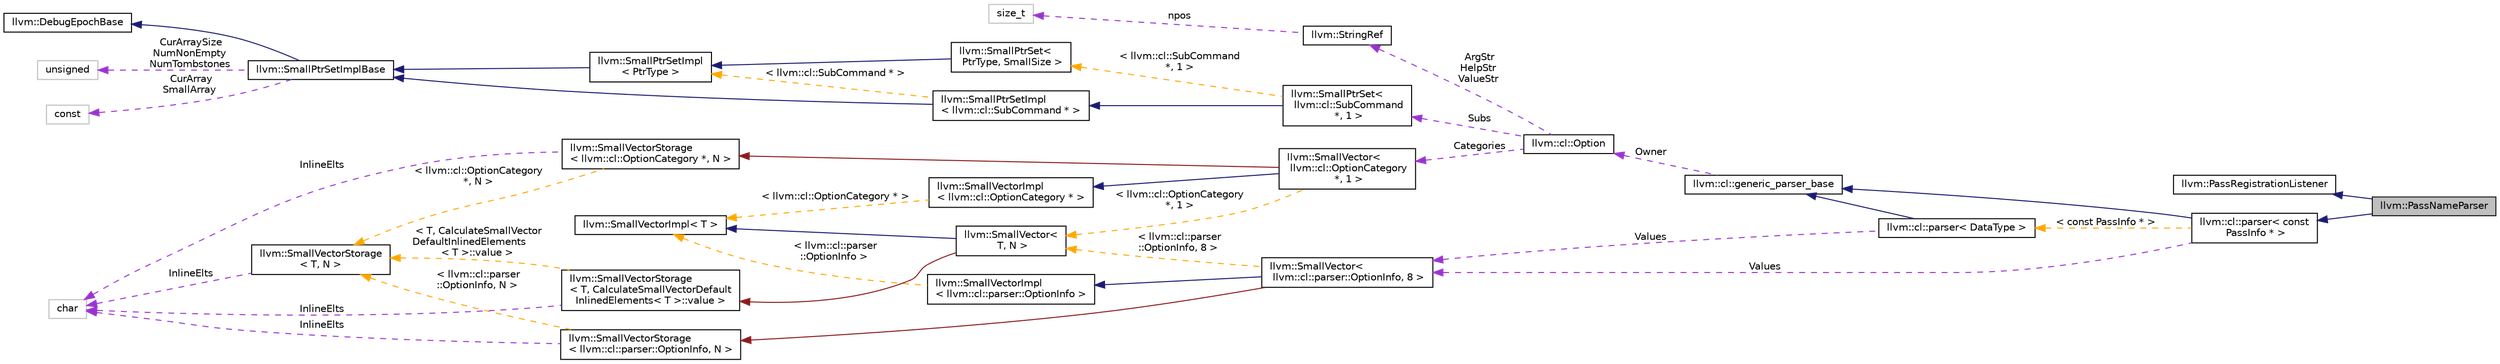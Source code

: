 digraph "llvm::PassNameParser"
{
 // LATEX_PDF_SIZE
  bgcolor="transparent";
  edge [fontname="Helvetica",fontsize="10",labelfontname="Helvetica",labelfontsize="10"];
  node [fontname="Helvetica",fontsize="10",shape=record];
  rankdir="LR";
  Node1 [label="llvm::PassNameParser",height=0.2,width=0.4,color="black", fillcolor="grey75", style="filled", fontcolor="black",tooltip=" "];
  Node2 -> Node1 [dir="back",color="midnightblue",fontsize="10",style="solid",fontname="Helvetica"];
  Node2 [label="llvm::PassRegistrationListener",height=0.2,width=0.4,color="black",URL="$structllvm_1_1PassRegistrationListener.html",tooltip="PassRegistrationListener class - This class is meant to be derived from by clients that are intereste..."];
  Node3 -> Node1 [dir="back",color="midnightblue",fontsize="10",style="solid",fontname="Helvetica"];
  Node3 [label="llvm::cl::parser\< const\l PassInfo * \>",height=0.2,width=0.4,color="black",URL="$classllvm_1_1cl_1_1parser.html",tooltip=" "];
  Node4 -> Node3 [dir="back",color="midnightblue",fontsize="10",style="solid",fontname="Helvetica"];
  Node4 [label="llvm::cl::generic_parser_base",height=0.2,width=0.4,color="black",URL="$classllvm_1_1cl_1_1generic__parser__base.html",tooltip=" "];
  Node5 -> Node4 [dir="back",color="darkorchid3",fontsize="10",style="dashed",label=" Owner" ,fontname="Helvetica"];
  Node5 [label="llvm::cl::Option",height=0.2,width=0.4,color="black",URL="$classllvm_1_1cl_1_1Option.html",tooltip=" "];
  Node6 -> Node5 [dir="back",color="darkorchid3",fontsize="10",style="dashed",label=" Subs" ,fontname="Helvetica"];
  Node6 [label="llvm::SmallPtrSet\<\l llvm::cl::SubCommand\l *, 1 \>",height=0.2,width=0.4,color="black",URL="$classllvm_1_1SmallPtrSet.html",tooltip=" "];
  Node7 -> Node6 [dir="back",color="midnightblue",fontsize="10",style="solid",fontname="Helvetica"];
  Node7 [label="llvm::SmallPtrSetImpl\l\< llvm::cl::SubCommand * \>",height=0.2,width=0.4,color="black",URL="$classllvm_1_1SmallPtrSetImpl.html",tooltip=" "];
  Node8 -> Node7 [dir="back",color="midnightblue",fontsize="10",style="solid",fontname="Helvetica"];
  Node8 [label="llvm::SmallPtrSetImplBase",height=0.2,width=0.4,color="black",URL="$classllvm_1_1SmallPtrSetImplBase.html",tooltip="SmallPtrSetImplBase - This is the common code shared among all the SmallPtrSet<>'s,..."];
  Node9 -> Node8 [dir="back",color="midnightblue",fontsize="10",style="solid",fontname="Helvetica"];
  Node9 [label="llvm::DebugEpochBase",height=0.2,width=0.4,color="black",URL="$classllvm_1_1DebugEpochBase.html",tooltip="A base class for data structure classes wishing to make iterators (\"handles\") pointing into themselve..."];
  Node10 -> Node8 [dir="back",color="darkorchid3",fontsize="10",style="dashed",label=" CurArraySize\nNumNonEmpty\nNumTombstones" ,fontname="Helvetica"];
  Node10 [label="unsigned",height=0.2,width=0.4,color="grey75",tooltip=" "];
  Node11 -> Node8 [dir="back",color="darkorchid3",fontsize="10",style="dashed",label=" CurArray\nSmallArray" ,fontname="Helvetica"];
  Node11 [label="const",height=0.2,width=0.4,color="grey75",tooltip=" "];
  Node12 -> Node7 [dir="back",color="orange",fontsize="10",style="dashed",label=" \< llvm::cl::SubCommand * \>" ,fontname="Helvetica"];
  Node12 [label="llvm::SmallPtrSetImpl\l\< PtrType \>",height=0.2,width=0.4,color="black",URL="$classllvm_1_1SmallPtrSetImpl.html",tooltip="A templated base class for SmallPtrSet which provides the typesafe interface that is common across al..."];
  Node8 -> Node12 [dir="back",color="midnightblue",fontsize="10",style="solid",fontname="Helvetica"];
  Node13 -> Node6 [dir="back",color="orange",fontsize="10",style="dashed",label=" \< llvm::cl::SubCommand\l *, 1 \>" ,fontname="Helvetica"];
  Node13 [label="llvm::SmallPtrSet\<\l PtrType, SmallSize \>",height=0.2,width=0.4,color="black",URL="$classllvm_1_1SmallPtrSet.html",tooltip="SmallPtrSet - This class implements a set which is optimized for holding SmallSize or less elements."];
  Node12 -> Node13 [dir="back",color="midnightblue",fontsize="10",style="solid",fontname="Helvetica"];
  Node14 -> Node5 [dir="back",color="darkorchid3",fontsize="10",style="dashed",label=" Categories" ,fontname="Helvetica"];
  Node14 [label="llvm::SmallVector\<\l llvm::cl::OptionCategory\l *, 1 \>",height=0.2,width=0.4,color="black",URL="$classllvm_1_1SmallVector.html",tooltip=" "];
  Node15 -> Node14 [dir="back",color="midnightblue",fontsize="10",style="solid",fontname="Helvetica"];
  Node15 [label="llvm::SmallVectorImpl\l\< llvm::cl::OptionCategory * \>",height=0.2,width=0.4,color="black",URL="$classllvm_1_1SmallVectorImpl.html",tooltip=" "];
  Node16 -> Node15 [dir="back",color="orange",fontsize="10",style="dashed",label=" \< llvm::cl::OptionCategory * \>" ,fontname="Helvetica"];
  Node16 [label="llvm::SmallVectorImpl\< T \>",height=0.2,width=0.4,color="black",URL="$classllvm_1_1SmallVectorImpl.html",tooltip="This class consists of common code factored out of the SmallVector class to reduce code duplication b..."];
  Node17 -> Node14 [dir="back",color="firebrick4",fontsize="10",style="solid",fontname="Helvetica"];
  Node17 [label="llvm::SmallVectorStorage\l\< llvm::cl::OptionCategory *, N \>",height=0.2,width=0.4,color="black",URL="$structllvm_1_1SmallVectorStorage.html",tooltip=" "];
  Node18 -> Node17 [dir="back",color="darkorchid3",fontsize="10",style="dashed",label=" InlineElts" ,fontname="Helvetica"];
  Node18 [label="char",height=0.2,width=0.4,color="grey75",tooltip=" "];
  Node19 -> Node17 [dir="back",color="orange",fontsize="10",style="dashed",label=" \< llvm::cl::OptionCategory\l *, N \>" ,fontname="Helvetica"];
  Node19 [label="llvm::SmallVectorStorage\l\< T, N \>",height=0.2,width=0.4,color="black",URL="$structllvm_1_1SmallVectorStorage.html",tooltip="Storage for the SmallVector elements."];
  Node18 -> Node19 [dir="back",color="darkorchid3",fontsize="10",style="dashed",label=" InlineElts" ,fontname="Helvetica"];
  Node20 -> Node14 [dir="back",color="orange",fontsize="10",style="dashed",label=" \< llvm::cl::OptionCategory\l *, 1 \>" ,fontname="Helvetica"];
  Node20 [label="llvm::SmallVector\<\l T, N \>",height=0.2,width=0.4,color="black",URL="$classllvm_1_1SmallVector.html",tooltip="This is a 'vector' (really, a variable-sized array), optimized for the case when the array is small."];
  Node16 -> Node20 [dir="back",color="midnightblue",fontsize="10",style="solid",fontname="Helvetica"];
  Node21 -> Node20 [dir="back",color="firebrick4",fontsize="10",style="solid",fontname="Helvetica"];
  Node21 [label="llvm::SmallVectorStorage\l\< T, CalculateSmallVectorDefault\lInlinedElements\< T \>::value \>",height=0.2,width=0.4,color="black",URL="$structllvm_1_1SmallVectorStorage.html",tooltip=" "];
  Node18 -> Node21 [dir="back",color="darkorchid3",fontsize="10",style="dashed",label=" InlineElts" ,fontname="Helvetica"];
  Node19 -> Node21 [dir="back",color="orange",fontsize="10",style="dashed",label=" \< T, CalculateSmallVector\lDefaultInlinedElements\l\< T \>::value \>" ,fontname="Helvetica"];
  Node22 -> Node5 [dir="back",color="darkorchid3",fontsize="10",style="dashed",label=" ArgStr\nHelpStr\nValueStr" ,fontname="Helvetica"];
  Node22 [label="llvm::StringRef",height=0.2,width=0.4,color="black",URL="$classllvm_1_1StringRef.html",tooltip="StringRef - Represent a constant reference to a string, i.e."];
  Node23 -> Node22 [dir="back",color="darkorchid3",fontsize="10",style="dashed",label=" npos" ,fontname="Helvetica"];
  Node23 [label="size_t",height=0.2,width=0.4,color="grey75",tooltip=" "];
  Node24 -> Node3 [dir="back",color="darkorchid3",fontsize="10",style="dashed",label=" Values" ,fontname="Helvetica"];
  Node24 [label="llvm::SmallVector\<\l llvm::cl::parser::OptionInfo, 8 \>",height=0.2,width=0.4,color="black",URL="$classllvm_1_1SmallVector.html",tooltip=" "];
  Node25 -> Node24 [dir="back",color="midnightblue",fontsize="10",style="solid",fontname="Helvetica"];
  Node25 [label="llvm::SmallVectorImpl\l\< llvm::cl::parser::OptionInfo \>",height=0.2,width=0.4,color="black",URL="$classllvm_1_1SmallVectorImpl.html",tooltip=" "];
  Node16 -> Node25 [dir="back",color="orange",fontsize="10",style="dashed",label=" \< llvm::cl::parser\l::OptionInfo \>" ,fontname="Helvetica"];
  Node26 -> Node24 [dir="back",color="firebrick4",fontsize="10",style="solid",fontname="Helvetica"];
  Node26 [label="llvm::SmallVectorStorage\l\< llvm::cl::parser::OptionInfo, N \>",height=0.2,width=0.4,color="black",URL="$structllvm_1_1SmallVectorStorage.html",tooltip=" "];
  Node18 -> Node26 [dir="back",color="darkorchid3",fontsize="10",style="dashed",label=" InlineElts" ,fontname="Helvetica"];
  Node19 -> Node26 [dir="back",color="orange",fontsize="10",style="dashed",label=" \< llvm::cl::parser\l::OptionInfo, N \>" ,fontname="Helvetica"];
  Node20 -> Node24 [dir="back",color="orange",fontsize="10",style="dashed",label=" \< llvm::cl::parser\l::OptionInfo, 8 \>" ,fontname="Helvetica"];
  Node27 -> Node3 [dir="back",color="orange",fontsize="10",style="dashed",label=" \< const PassInfo * \>" ,fontname="Helvetica"];
  Node27 [label="llvm::cl::parser\< DataType \>",height=0.2,width=0.4,color="black",URL="$classllvm_1_1cl_1_1parser.html",tooltip=" "];
  Node4 -> Node27 [dir="back",color="midnightblue",fontsize="10",style="solid",fontname="Helvetica"];
  Node24 -> Node27 [dir="back",color="darkorchid3",fontsize="10",style="dashed",label=" Values" ,fontname="Helvetica"];
}
